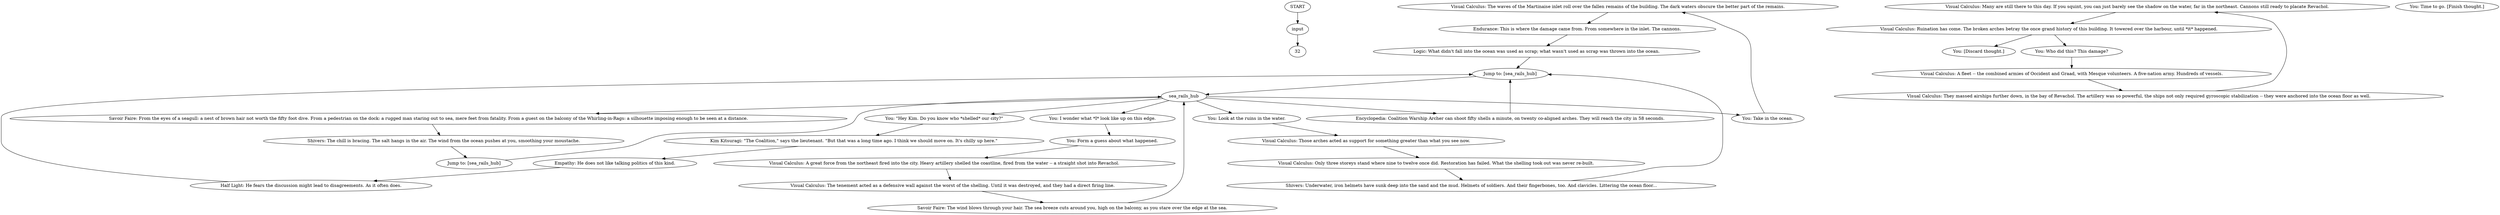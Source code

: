# PIER ORB / searails
# This is an afterthought dialogue with VisCalc.
# ==================================================
digraph G {
	  0 [label="START"];
	  1 [label="input"];
	  2 [label="Visual Calculus: The waves of the Martinaise inlet roll over the fallen remains of the building. The dark waters obscure the better part of the remains."];
	  3 [label="Kim Kitsuragi: \"The Coalition,\" says the lieutenant. \"But that was a long time ago. I think we should move on. It's chilly up here.\""];
	  4 [label="You: I wonder what *I* look like up on this edge."];
	  5 [label="Visual Calculus: Those arches acted as support for something greater than what you see now."];
	  6 [label="Visual Calculus: Many are still there to this day. If you squint, you can just barely see the shadow on the water, far in the northeast. Cannons still ready to placate Revachol."];
	  7 [label="Savoir Faire: The wind blows through your hair. The sea breeze cuts around you, high on the balcony, as you stare over the edge at the sea."];
	  8 [label="Logic: What didn't fall into the ocean was used as scrap; what wasn't used as scrap was thrown into the ocean."];
	  9 [label="sea_rails_hub"];
	  10 [label="Endurance: This is where the damage came from. From somewhere in the inlet. The cannons."];
	  11 [label="You: [Discard thought.]"];
	  12 [label="Visual Calculus: The tenement acted as a defensive wall against the worst of the shelling. Until it was destroyed, and they had a direct firing line."];
	  13 [label="You: \"Hey Kim. Do you know who *shelled* our city?\""];
	  14 [label="Visual Calculus: They massed airships further down, in the bay of Revachol. The artillery was so powerful, the ships not only required gyroscopic stabilization -- they were anchored into the ocean floor as well."];
	  15 [label="Half Light: He fears the discussion might lead to disagreements. As it often does."];
	  16 [label="Visual Calculus: A fleet -- the combined armies of Occident and Graad, with Mesque volunteers. A five-nation army. Hundreds of vessels."];
	  17 [label="Empathy: He does not like talking politics of this kind."];
	  18 [label="You: Take in the ocean."];
	  19 [label="Visual Calculus: Only three storeys stand where nine to twelve once did. Restoration has failed. What the shelling took out was never re-built."];
	  20 [label="Jump to: [sea_rails_hub]"];
	  21 [label="You: Look at the ruins in the water."];
	  22 [label="Shivers: The chill is bracing. The salt hangs in the air. The wind from the ocean pushes at you, smoothing your moustache."];
	  23 [label="Visual Calculus: A great force from the northeast fired into the city. Heavy artillery shelled the coastline, fired from the water -- a straight shot into Revachol."];
	  24 [label="Jump to: [sea_rails_hub]"];
	  25 [label="Shivers: Underwater, iron helmets have sunk deep into the sand and the mud. Helmets of soldiers. And their fingerbones, too. And clavicles. Littering the ocean floor..."];
	  26 [label="You: Time to go. [Finish thought.]"];
	  27 [label="Savoir Faire: From the eyes of a seagull: a nest of brown hair not worth the fifty foot dive. From a pedestrian on the dock: a rugged man staring out to sea, mere feet from fatality. From a guest on the balcony of the Whirling-in-Rags: a silhouette imposing enough to be seen at a distance."];
	  28 [label="You: Form a guess about what happened."];
	  29 [label="You: Who did this? This damage?"];
	  30 [label="Encyclopedia: Coalition Warship Archer can shoot fifty shells a minute, on twenty co-aligned arches. They will reach the city in 58 seconds."];
	  31 [label="Visual Calculus: Ruination has come. The broken arches betray the once grand history of this building. It towered over the harbour, until *it* happened."];
	  0 -> 1
	  1 -> 32
	  2 -> 10
	  3 -> 17
	  4 -> 28
	  5 -> 19
	  6 -> 31
	  7 -> 9
	  8 -> 24
	  9 -> 4
	  9 -> 13
	  9 -> 18
	  9 -> 21
	  9 -> 27
	  9 -> 30
	  10 -> 8
	  12 -> 7
	  13 -> 3
	  14 -> 6
	  15 -> 24
	  16 -> 14
	  17 -> 15
	  18 -> 2
	  19 -> 25
	  20 -> 9
	  21 -> 5
	  22 -> 20
	  23 -> 12
	  24 -> 9
	  25 -> 24
	  27 -> 22
	  28 -> 23
	  29 -> 16
	  30 -> 24
	  31 -> 11
	  31 -> 29
}

